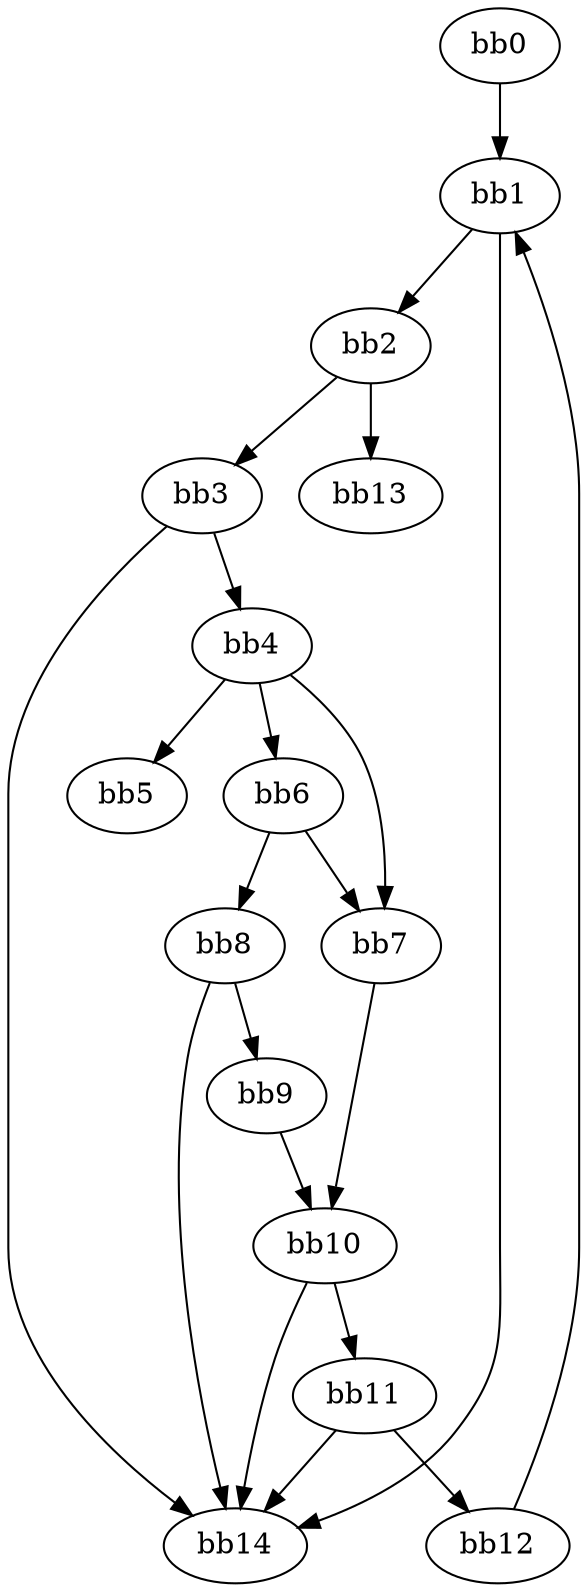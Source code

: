digraph {
    0 [ label = "bb0\l" ]
    1 [ label = "bb1\l" ]
    2 [ label = "bb2\l" ]
    3 [ label = "bb3\l" ]
    4 [ label = "bb4\l" ]
    5 [ label = "bb5\l" ]
    6 [ label = "bb6\l" ]
    7 [ label = "bb7\l" ]
    8 [ label = "bb8\l" ]
    9 [ label = "bb9\l" ]
    10 [ label = "bb10\l" ]
    11 [ label = "bb11\l" ]
    12 [ label = "bb12\l" ]
    13 [ label = "bb13\l" ]
    14 [ label = "bb14\l" ]
    0 -> 1 [ ]
    1 -> 2 [ ]
    1 -> 14 [ ]
    2 -> 3 [ ]
    2 -> 13 [ ]
    3 -> 4 [ ]
    3 -> 14 [ ]
    4 -> 5 [ ]
    4 -> 6 [ ]
    4 -> 7 [ ]
    6 -> 7 [ ]
    6 -> 8 [ ]
    7 -> 10 [ ]
    8 -> 9 [ ]
    8 -> 14 [ ]
    9 -> 10 [ ]
    10 -> 11 [ ]
    10 -> 14 [ ]
    11 -> 12 [ ]
    11 -> 14 [ ]
    12 -> 1 [ ]
}

